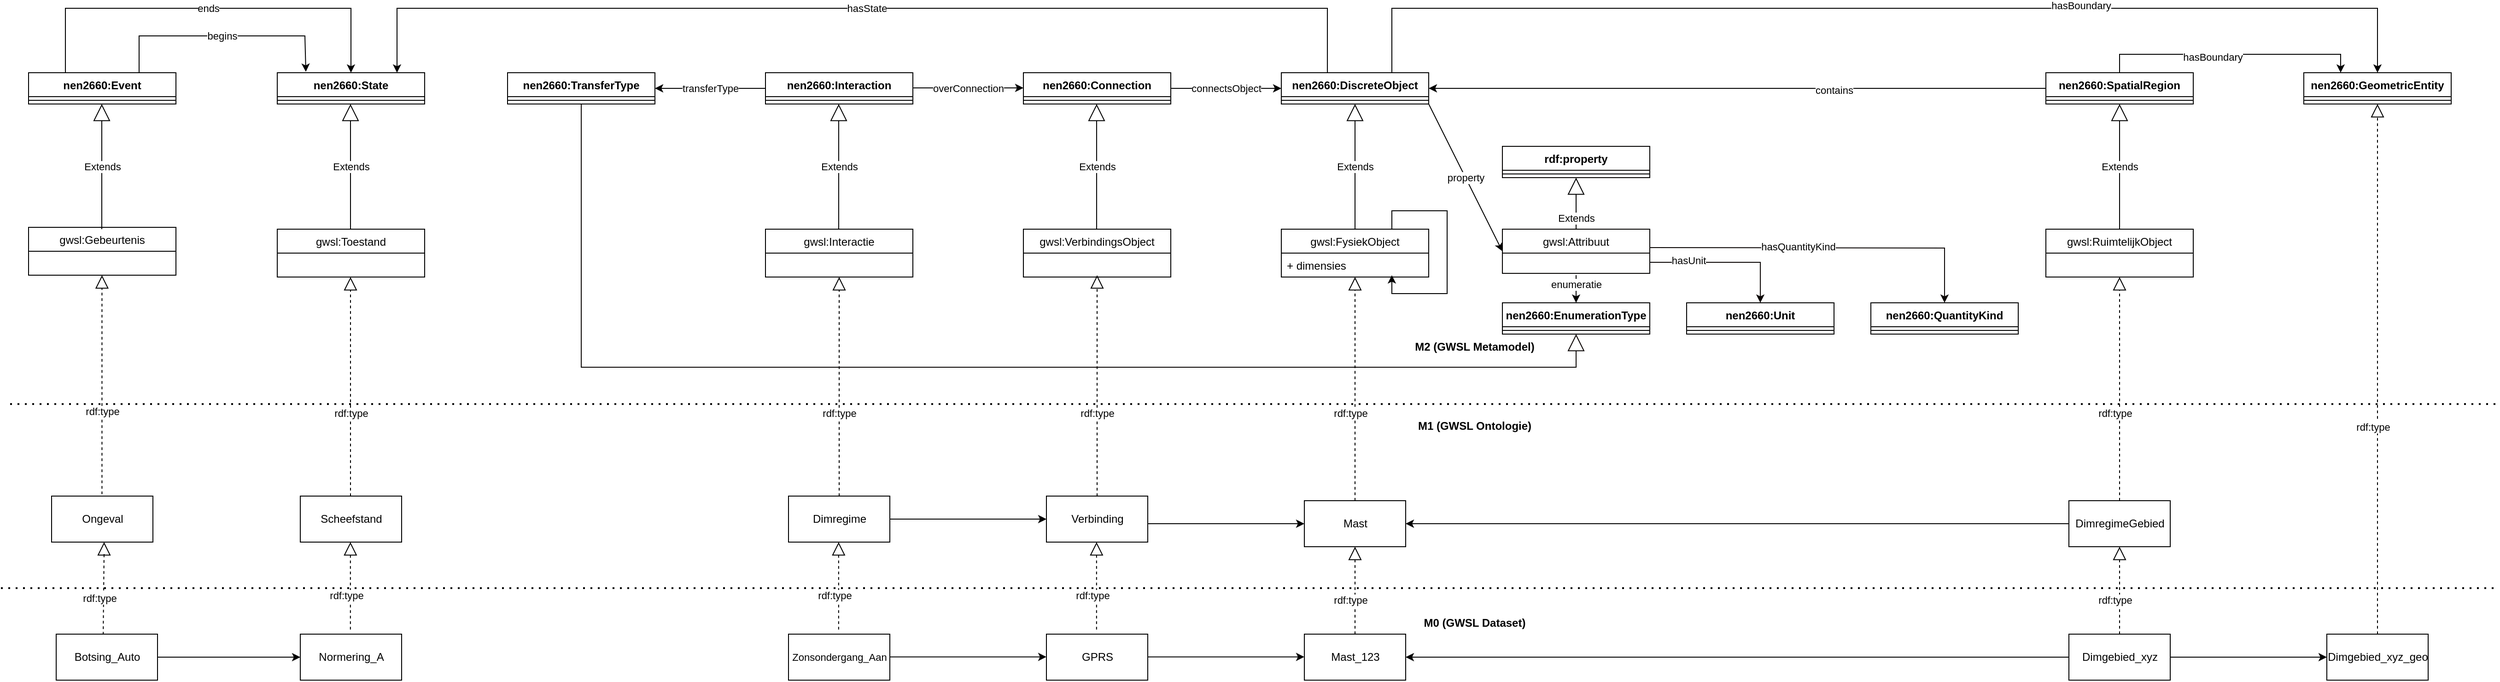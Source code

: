 <mxfile version="14.8.2" type="github">
  <diagram id="dm52R6nY966aKzihAJZx" name="Metamodel">
    <mxGraphModel dx="3327" dy="918" grid="1" gridSize="10" guides="1" tooltips="1" connect="1" arrows="1" fold="1" page="1" pageScale="1" pageWidth="1654" pageHeight="1169" math="0" shadow="0">
      <root>
        <mxCell id="0" />
        <mxCell id="1" parent="0" />
        <mxCell id="15" style="edgeStyle=orthogonalEdgeStyle;rounded=0;orthogonalLoop=1;jettySize=auto;html=1;entryX=0;entryY=0.5;entryDx=0;entryDy=0;startArrow=classic;startFill=1;endArrow=none;endFill=0;" parent="1" source="iv_Oz-Tk-qWS8nwZnw3V-1" target="iv_Oz-Tk-qWS8nwZnw3V-5" edge="1">
          <mxGeometry relative="1" as="geometry" />
        </mxCell>
        <mxCell id="16" value="contains" style="edgeLabel;html=1;align=center;verticalAlign=middle;resizable=0;points=[];" parent="15" vertex="1" connectable="0">
          <mxGeometry x="0.211" y="-2" relative="1" as="geometry">
            <mxPoint x="34" as="offset" />
          </mxGeometry>
        </mxCell>
        <mxCell id="43" style="edgeStyle=orthogonalEdgeStyle;rounded=0;orthogonalLoop=1;jettySize=auto;html=1;entryX=0.5;entryY=0;entryDx=0;entryDy=0;startArrow=none;startFill=0;endArrow=classic;endFill=1;" parent="1" source="iv_Oz-Tk-qWS8nwZnw3V-1" target="41" edge="1">
          <mxGeometry relative="1" as="geometry">
            <Array as="points">
              <mxPoint x="760" y="130" />
              <mxPoint x="1830" y="130" />
            </Array>
          </mxGeometry>
        </mxCell>
        <mxCell id="46" value="hasBoundary" style="edgeLabel;html=1;align=center;verticalAlign=middle;resizable=0;points=[];" parent="43" vertex="1" connectable="0">
          <mxGeometry x="0.352" y="3" relative="1" as="geometry">
            <mxPoint as="offset" />
          </mxGeometry>
        </mxCell>
        <mxCell id="iv_Oz-Tk-qWS8nwZnw3V-1" value="nen2660:DiscreteObject" style="swimlane;fontStyle=1;align=center;verticalAlign=top;childLayout=stackLayout;horizontal=1;startSize=26;horizontalStack=0;resizeParent=1;resizeParentMax=0;resizeLast=0;collapsible=1;marginBottom=0;" parent="1" vertex="1">
          <mxGeometry x="640" y="200" width="160" height="34" as="geometry" />
        </mxCell>
        <mxCell id="iv_Oz-Tk-qWS8nwZnw3V-3" value="" style="line;strokeWidth=1;fillColor=none;align=left;verticalAlign=middle;spacingTop=-1;spacingLeft=3;spacingRight=3;rotatable=0;labelPosition=right;points=[];portConstraint=eastwest;" parent="iv_Oz-Tk-qWS8nwZnw3V-1" vertex="1">
          <mxGeometry y="26" width="160" height="8" as="geometry" />
        </mxCell>
        <mxCell id="44" style="edgeStyle=orthogonalEdgeStyle;rounded=0;orthogonalLoop=1;jettySize=auto;html=1;exitX=0.5;exitY=0;exitDx=0;exitDy=0;entryX=0.25;entryY=0;entryDx=0;entryDy=0;startArrow=none;startFill=0;endArrow=classic;endFill=1;" parent="1" source="iv_Oz-Tk-qWS8nwZnw3V-5" target="41" edge="1">
          <mxGeometry relative="1" as="geometry" />
        </mxCell>
        <mxCell id="45" value="hasBoundary" style="edgeLabel;html=1;align=center;verticalAlign=middle;resizable=0;points=[];" parent="44" vertex="1" connectable="0">
          <mxGeometry x="-0.138" y="-3" relative="1" as="geometry">
            <mxPoint as="offset" />
          </mxGeometry>
        </mxCell>
        <mxCell id="iv_Oz-Tk-qWS8nwZnw3V-5" value="nen2660:SpatialRegion" style="swimlane;fontStyle=1;align=center;verticalAlign=top;childLayout=stackLayout;horizontal=1;startSize=26;horizontalStack=0;resizeParent=1;resizeParentMax=0;resizeLast=0;collapsible=1;marginBottom=0;" parent="1" vertex="1">
          <mxGeometry x="1470" y="200" width="160" height="34" as="geometry" />
        </mxCell>
        <mxCell id="iv_Oz-Tk-qWS8nwZnw3V-6" value="" style="line;strokeWidth=1;fillColor=none;align=left;verticalAlign=middle;spacingTop=-1;spacingLeft=3;spacingRight=3;rotatable=0;labelPosition=right;points=[];portConstraint=eastwest;" parent="iv_Oz-Tk-qWS8nwZnw3V-5" vertex="1">
          <mxGeometry y="26" width="160" height="8" as="geometry" />
        </mxCell>
        <mxCell id="2" value="gwsl:FysiekObject" style="swimlane;fontStyle=0;childLayout=stackLayout;horizontal=1;startSize=26;fillColor=none;horizontalStack=0;resizeParent=1;resizeParentMax=0;resizeLast=0;collapsible=1;marginBottom=0;" parent="1" vertex="1">
          <mxGeometry x="640" y="370" width="160" height="52" as="geometry" />
        </mxCell>
        <mxCell id="35" value="+ dimensies" style="text;strokeColor=none;fillColor=none;align=left;verticalAlign=top;spacingLeft=4;spacingRight=4;overflow=hidden;rotatable=0;points=[[0,0.5],[1,0.5]];portConstraint=eastwest;" parent="2" vertex="1">
          <mxGeometry y="26" width="160" height="26" as="geometry" />
        </mxCell>
        <mxCell id="6" value="Extends" style="endArrow=block;endSize=16;endFill=0;html=1;entryX=0.5;entryY=1;entryDx=0;entryDy=0;" parent="1" source="2" target="iv_Oz-Tk-qWS8nwZnw3V-1" edge="1">
          <mxGeometry width="160" relative="1" as="geometry">
            <mxPoint x="370" y="420" as="sourcePoint" />
            <mxPoint x="530" y="420" as="targetPoint" />
          </mxGeometry>
        </mxCell>
        <mxCell id="30" style="edgeStyle=orthogonalEdgeStyle;rounded=0;orthogonalLoop=1;jettySize=auto;html=1;entryX=0;entryY=0.5;entryDx=0;entryDy=0;startArrow=classic;startFill=1;endArrow=none;endFill=0;" parent="1" source="7" target="11" edge="1">
          <mxGeometry relative="1" as="geometry" />
        </mxCell>
        <mxCell id="7" value="Mast" style="html=1;" parent="1" vertex="1">
          <mxGeometry x="665" y="665" width="110" height="50" as="geometry" />
        </mxCell>
        <mxCell id="8" value="" style="endArrow=block;dashed=1;endFill=0;endSize=12;html=1;entryX=0.5;entryY=1;entryDx=0;entryDy=0;exitX=0.5;exitY=0;exitDx=0;exitDy=0;" parent="1" source="7" target="2" edge="1">
          <mxGeometry width="160" relative="1" as="geometry">
            <mxPoint x="750" y="600" as="sourcePoint" />
            <mxPoint x="910" y="600" as="targetPoint" />
          </mxGeometry>
        </mxCell>
        <mxCell id="9" value="rdf:type" style="edgeLabel;html=1;align=center;verticalAlign=middle;resizable=0;points=[];" parent="8" vertex="1" connectable="0">
          <mxGeometry x="-0.217" y="5" relative="1" as="geometry">
            <mxPoint as="offset" />
          </mxGeometry>
        </mxCell>
        <mxCell id="10" value="gwsl:RuimtelijkObject" style="swimlane;fontStyle=0;childLayout=stackLayout;horizontal=1;startSize=26;fillColor=none;horizontalStack=0;resizeParent=1;resizeParentMax=0;resizeLast=0;collapsible=1;marginBottom=0;" parent="1" vertex="1">
          <mxGeometry x="1470" y="370" width="160" height="52" as="geometry" />
        </mxCell>
        <mxCell id="11" value="DimregimeGebied" style="html=1;" parent="1" vertex="1">
          <mxGeometry x="1495" y="665" width="110" height="50" as="geometry" />
        </mxCell>
        <mxCell id="12" value="" style="endArrow=block;dashed=1;endFill=0;endSize=12;html=1;entryX=0.5;entryY=1;entryDx=0;entryDy=0;exitX=0.5;exitY=0;exitDx=0;exitDy=0;" parent="1" source="11" target="10" edge="1">
          <mxGeometry width="160" relative="1" as="geometry">
            <mxPoint x="1280" y="595" as="sourcePoint" />
            <mxPoint x="1280" y="432" as="targetPoint" />
          </mxGeometry>
        </mxCell>
        <mxCell id="13" value="rdf:type" style="edgeLabel;html=1;align=center;verticalAlign=middle;resizable=0;points=[];" parent="12" vertex="1" connectable="0">
          <mxGeometry x="-0.217" y="5" relative="1" as="geometry">
            <mxPoint as="offset" />
          </mxGeometry>
        </mxCell>
        <mxCell id="14" value="Extends" style="endArrow=block;endSize=16;endFill=0;html=1;entryX=0.5;entryY=1;entryDx=0;entryDy=0;exitX=0.5;exitY=0;exitDx=0;exitDy=0;" parent="1" source="10" target="iv_Oz-Tk-qWS8nwZnw3V-5" edge="1">
          <mxGeometry width="160" relative="1" as="geometry">
            <mxPoint x="1280" y="380" as="sourcePoint" />
            <mxPoint x="1280" y="244" as="targetPoint" />
          </mxGeometry>
        </mxCell>
        <mxCell id="17" value="" style="endArrow=none;dashed=1;html=1;dashPattern=1 3;strokeWidth=2;" parent="1" edge="1">
          <mxGeometry width="50" height="50" relative="1" as="geometry">
            <mxPoint x="-740" y="560" as="sourcePoint" />
            <mxPoint x="1960" y="560" as="targetPoint" />
          </mxGeometry>
        </mxCell>
        <mxCell id="18" value="" style="endArrow=none;dashed=1;html=1;dashPattern=1 3;strokeWidth=2;" parent="1" edge="1">
          <mxGeometry width="50" height="50" relative="1" as="geometry">
            <mxPoint x="-750" y="760" as="sourcePoint" />
            <mxPoint x="1960" y="760" as="targetPoint" />
          </mxGeometry>
        </mxCell>
        <mxCell id="31" style="edgeStyle=orthogonalEdgeStyle;rounded=0;orthogonalLoop=1;jettySize=auto;html=1;exitX=1;exitY=0.5;exitDx=0;exitDy=0;entryX=0;entryY=0.5;entryDx=0;entryDy=0;startArrow=classic;startFill=1;endArrow=none;endFill=0;" parent="1" source="19" target="20" edge="1">
          <mxGeometry relative="1" as="geometry" />
        </mxCell>
        <mxCell id="19" value="Mast_123" style="html=1;" parent="1" vertex="1">
          <mxGeometry x="665" y="810" width="110" height="50" as="geometry" />
        </mxCell>
        <mxCell id="51" style="edgeStyle=orthogonalEdgeStyle;rounded=0;orthogonalLoop=1;jettySize=auto;html=1;entryX=0;entryY=0.5;entryDx=0;entryDy=0;startArrow=none;startFill=0;endArrow=classic;endFill=1;" parent="1" source="20" target="47" edge="1">
          <mxGeometry relative="1" as="geometry" />
        </mxCell>
        <mxCell id="20" value="Dimgebied_xyz" style="html=1;" parent="1" vertex="1">
          <mxGeometry x="1495" y="810" width="110" height="50" as="geometry" />
        </mxCell>
        <mxCell id="22" value="" style="endArrow=block;dashed=1;endFill=0;endSize=12;html=1;entryX=0.5;entryY=1;entryDx=0;entryDy=0;exitX=0.5;exitY=0;exitDx=0;exitDy=0;" parent="1" source="20" target="11" edge="1">
          <mxGeometry width="160" relative="1" as="geometry">
            <mxPoint x="1560" y="675" as="sourcePoint" />
            <mxPoint x="1560" y="512" as="targetPoint" />
          </mxGeometry>
        </mxCell>
        <mxCell id="23" value="rdf:type" style="edgeLabel;html=1;align=center;verticalAlign=middle;resizable=0;points=[];" parent="22" vertex="1" connectable="0">
          <mxGeometry x="-0.217" y="5" relative="1" as="geometry">
            <mxPoint as="offset" />
          </mxGeometry>
        </mxCell>
        <mxCell id="24" value="" style="endArrow=block;dashed=1;endFill=0;endSize=12;html=1;entryX=0.5;entryY=1;entryDx=0;entryDy=0;exitX=0.5;exitY=0;exitDx=0;exitDy=0;" parent="1" source="19" target="7" edge="1">
          <mxGeometry width="160" relative="1" as="geometry">
            <mxPoint x="1010" y="820" as="sourcePoint" />
            <mxPoint x="1010" y="725" as="targetPoint" />
          </mxGeometry>
        </mxCell>
        <mxCell id="25" value="rdf:type" style="edgeLabel;html=1;align=center;verticalAlign=middle;resizable=0;points=[];" parent="24" vertex="1" connectable="0">
          <mxGeometry x="-0.217" y="5" relative="1" as="geometry">
            <mxPoint as="offset" />
          </mxGeometry>
        </mxCell>
        <mxCell id="26" value="M1 (GWSL Ontologie)" style="text;align=center;fontStyle=1;verticalAlign=middle;spacingLeft=3;spacingRight=3;strokeColor=none;rotatable=0;points=[[0,0.5],[1,0.5]];portConstraint=eastwest;" parent="1" vertex="1">
          <mxGeometry x="810" y="570" width="80" height="26" as="geometry" />
        </mxCell>
        <mxCell id="27" value="M2 (GWSL Metamodel)" style="text;align=center;fontStyle=1;verticalAlign=middle;spacingLeft=3;spacingRight=3;strokeColor=none;rotatable=0;points=[[0,0.5],[1,0.5]];portConstraint=eastwest;" parent="1" vertex="1">
          <mxGeometry x="810" y="484" width="80" height="26" as="geometry" />
        </mxCell>
        <mxCell id="28" value="M0 (GWSL Dataset)" style="text;align=center;fontStyle=1;verticalAlign=middle;spacingLeft=3;spacingRight=3;strokeColor=none;rotatable=0;points=[[0,0.5],[1,0.5]];portConstraint=eastwest;" parent="1" vertex="1">
          <mxGeometry x="810" y="784" width="80" height="26" as="geometry" />
        </mxCell>
        <mxCell id="41" value="nen2660:GeometricEntity" style="swimlane;fontStyle=1;align=center;verticalAlign=top;childLayout=stackLayout;horizontal=1;startSize=26;horizontalStack=0;resizeParent=1;resizeParentMax=0;resizeLast=0;collapsible=1;marginBottom=0;" parent="1" vertex="1">
          <mxGeometry x="1750" y="200" width="160" height="34" as="geometry" />
        </mxCell>
        <mxCell id="42" value="" style="line;strokeWidth=1;fillColor=none;align=left;verticalAlign=middle;spacingTop=-1;spacingLeft=3;spacingRight=3;rotatable=0;labelPosition=right;points=[];portConstraint=eastwest;" parent="41" vertex="1">
          <mxGeometry y="26" width="160" height="8" as="geometry" />
        </mxCell>
        <mxCell id="47" value="Dimgebied_xyz_geo" style="html=1;" parent="1" vertex="1">
          <mxGeometry x="1775" y="810" width="110" height="50" as="geometry" />
        </mxCell>
        <mxCell id="48" value="" style="endArrow=block;dashed=1;endFill=0;endSize=12;html=1;entryX=0.5;entryY=1;entryDx=0;entryDy=0;exitX=0.5;exitY=0;exitDx=0;exitDy=0;" parent="1" source="47" target="41" edge="1">
          <mxGeometry width="160" relative="1" as="geometry">
            <mxPoint x="1560" y="595" as="sourcePoint" />
            <mxPoint x="1560" y="432" as="targetPoint" />
          </mxGeometry>
        </mxCell>
        <mxCell id="49" value="rdf:type" style="edgeLabel;html=1;align=center;verticalAlign=middle;resizable=0;points=[];" parent="48" vertex="1" connectable="0">
          <mxGeometry x="-0.217" y="5" relative="1" as="geometry">
            <mxPoint as="offset" />
          </mxGeometry>
        </mxCell>
        <mxCell id="r1_RMhhGiwqjOMfi0Drj-51" value="nen2660:Connection" style="swimlane;fontStyle=1;align=center;verticalAlign=top;childLayout=stackLayout;horizontal=1;startSize=26;horizontalStack=0;resizeParent=1;resizeParentMax=0;resizeLast=0;collapsible=1;marginBottom=0;" parent="1" vertex="1">
          <mxGeometry x="360" y="200" width="160" height="34" as="geometry" />
        </mxCell>
        <mxCell id="r1_RMhhGiwqjOMfi0Drj-52" value="" style="line;strokeWidth=1;fillColor=none;align=left;verticalAlign=middle;spacingTop=-1;spacingLeft=3;spacingRight=3;rotatable=0;labelPosition=right;points=[];portConstraint=eastwest;" parent="r1_RMhhGiwqjOMfi0Drj-51" vertex="1">
          <mxGeometry y="26" width="160" height="8" as="geometry" />
        </mxCell>
        <mxCell id="B4RezInTu43ZJ7rqUWfC-59" value="gwsl:VerbindingsObject" style="swimlane;fontStyle=0;childLayout=stackLayout;horizontal=1;startSize=26;fillColor=none;horizontalStack=0;resizeParent=1;resizeParentMax=0;resizeLast=0;collapsible=1;marginBottom=0;" parent="1" vertex="1">
          <mxGeometry x="360" y="370" width="160" height="52" as="geometry" />
        </mxCell>
        <mxCell id="B4RezInTu43ZJ7rqUWfC-61" value="Extends" style="endArrow=block;endSize=16;endFill=0;html=1;entryX=0.5;entryY=1;entryDx=0;entryDy=0;" parent="1" edge="1">
          <mxGeometry width="160" relative="1" as="geometry">
            <mxPoint x="439.5" y="370" as="sourcePoint" />
            <mxPoint x="439.5" y="234" as="targetPoint" />
          </mxGeometry>
        </mxCell>
        <mxCell id="B4RezInTu43ZJ7rqUWfC-63" value="" style="endArrow=classic;html=1;entryX=0;entryY=0.5;entryDx=0;entryDy=0;exitX=1;exitY=0.5;exitDx=0;exitDy=0;" parent="1" source="r1_RMhhGiwqjOMfi0Drj-51" target="iv_Oz-Tk-qWS8nwZnw3V-1" edge="1">
          <mxGeometry width="50" height="50" relative="1" as="geometry">
            <mxPoint x="270" y="460" as="sourcePoint" />
            <mxPoint x="320" y="410" as="targetPoint" />
          </mxGeometry>
        </mxCell>
        <mxCell id="B4RezInTu43ZJ7rqUWfC-64" value="connectsObject" style="edgeLabel;html=1;align=center;verticalAlign=middle;resizable=0;points=[];" parent="B4RezInTu43ZJ7rqUWfC-63" connectable="0" vertex="1">
          <mxGeometry x="0.25" y="-3" relative="1" as="geometry">
            <mxPoint x="-15" y="-3" as="offset" />
          </mxGeometry>
        </mxCell>
        <mxCell id="B4RezInTu43ZJ7rqUWfC-65" value="nen2660:Interaction" style="swimlane;fontStyle=1;align=center;verticalAlign=top;childLayout=stackLayout;horizontal=1;startSize=26;horizontalStack=0;resizeParent=1;resizeParentMax=0;resizeLast=0;collapsible=1;marginBottom=0;" parent="1" vertex="1">
          <mxGeometry x="80" y="200" width="160" height="34" as="geometry" />
        </mxCell>
        <mxCell id="B4RezInTu43ZJ7rqUWfC-66" value="" style="line;strokeWidth=1;fillColor=none;align=left;verticalAlign=middle;spacingTop=-1;spacingLeft=3;spacingRight=3;rotatable=0;labelPosition=right;points=[];portConstraint=eastwest;" parent="B4RezInTu43ZJ7rqUWfC-65" vertex="1">
          <mxGeometry y="26" width="160" height="8" as="geometry" />
        </mxCell>
        <mxCell id="B4RezInTu43ZJ7rqUWfC-67" value="Verbinding" style="html=1;" parent="1" vertex="1">
          <mxGeometry x="385" y="660" width="110" height="50" as="geometry" />
        </mxCell>
        <mxCell id="B4RezInTu43ZJ7rqUWfC-68" value="" style="endArrow=block;dashed=1;endFill=0;endSize=12;html=1;exitX=0.5;exitY=0;exitDx=0;exitDy=0;" parent="1" source="B4RezInTu43ZJ7rqUWfC-67" edge="1">
          <mxGeometry width="160" relative="1" as="geometry">
            <mxPoint x="439.5" y="580" as="sourcePoint" />
            <mxPoint x="440" y="420" as="targetPoint" />
          </mxGeometry>
        </mxCell>
        <mxCell id="B4RezInTu43ZJ7rqUWfC-69" value="rdf:type" style="edgeLabel;html=1;align=center;verticalAlign=middle;resizable=0;points=[];" parent="B4RezInTu43ZJ7rqUWfC-68" connectable="0" vertex="1">
          <mxGeometry x="-0.217" y="5" relative="1" as="geometry">
            <mxPoint x="5" y="4" as="offset" />
          </mxGeometry>
        </mxCell>
        <mxCell id="B4RezInTu43ZJ7rqUWfC-70" value="" style="endArrow=classic;html=1;entryX=0;entryY=0.5;entryDx=0;entryDy=0;" parent="1" target="7" edge="1">
          <mxGeometry width="50" height="50" relative="1" as="geometry">
            <mxPoint x="495" y="690" as="sourcePoint" />
            <mxPoint x="670" y="690" as="targetPoint" />
          </mxGeometry>
        </mxCell>
        <mxCell id="B4RezInTu43ZJ7rqUWfC-71" value="gwsl:Interactie" style="swimlane;fontStyle=0;childLayout=stackLayout;horizontal=1;startSize=26;fillColor=none;horizontalStack=0;resizeParent=1;resizeParentMax=0;resizeLast=0;collapsible=1;marginBottom=0;" parent="1" vertex="1">
          <mxGeometry x="80" y="370" width="160" height="52" as="geometry" />
        </mxCell>
        <mxCell id="B4RezInTu43ZJ7rqUWfC-72" value="Extends" style="endArrow=block;endSize=16;endFill=0;html=1;entryX=0.5;entryY=1;entryDx=0;entryDy=0;" parent="1" edge="1">
          <mxGeometry width="160" relative="1" as="geometry">
            <mxPoint x="159.5" y="370" as="sourcePoint" />
            <mxPoint x="159.5" y="234" as="targetPoint" />
          </mxGeometry>
        </mxCell>
        <mxCell id="B4RezInTu43ZJ7rqUWfC-89" style="edgeStyle=orthogonalEdgeStyle;rounded=0;orthogonalLoop=1;jettySize=auto;html=1;exitX=1;exitY=0.5;exitDx=0;exitDy=0;entryX=0;entryY=0.5;entryDx=0;entryDy=0;" parent="1" source="B4RezInTu43ZJ7rqUWfC-73" target="B4RezInTu43ZJ7rqUWfC-67" edge="1">
          <mxGeometry relative="1" as="geometry" />
        </mxCell>
        <mxCell id="B4RezInTu43ZJ7rqUWfC-73" value="Dimregime" style="html=1;" parent="1" vertex="1">
          <mxGeometry x="105" y="660" width="110" height="50" as="geometry" />
        </mxCell>
        <mxCell id="B4RezInTu43ZJ7rqUWfC-74" value="" style="endArrow=block;dashed=1;endFill=0;endSize=12;html=1;exitX=0.5;exitY=0;exitDx=0;exitDy=0;entryX=0.5;entryY=1;entryDx=0;entryDy=0;" parent="1" source="B4RezInTu43ZJ7rqUWfC-73" target="B4RezInTu43ZJ7rqUWfC-71" edge="1">
          <mxGeometry width="160" relative="1" as="geometry">
            <mxPoint x="159.5" y="580" as="sourcePoint" />
            <mxPoint x="160" y="430" as="targetPoint" />
          </mxGeometry>
        </mxCell>
        <mxCell id="B4RezInTu43ZJ7rqUWfC-75" value="rdf:type" style="edgeLabel;html=1;align=center;verticalAlign=middle;resizable=0;points=[];" parent="B4RezInTu43ZJ7rqUWfC-74" connectable="0" vertex="1">
          <mxGeometry x="-0.217" y="5" relative="1" as="geometry">
            <mxPoint x="5" y="3" as="offset" />
          </mxGeometry>
        </mxCell>
        <mxCell id="B4RezInTu43ZJ7rqUWfC-77" value="" style="endArrow=classic;html=1;entryX=0;entryY=0.5;entryDx=0;entryDy=0;exitX=1;exitY=0.5;exitDx=0;exitDy=0;" parent="1" edge="1">
          <mxGeometry width="50" height="50" relative="1" as="geometry">
            <mxPoint x="240" y="216.5" as="sourcePoint" />
            <mxPoint x="360" y="216.5" as="targetPoint" />
          </mxGeometry>
        </mxCell>
        <mxCell id="B4RezInTu43ZJ7rqUWfC-78" value="overConnection" style="edgeLabel;html=1;align=center;verticalAlign=middle;resizable=0;points=[];" parent="B4RezInTu43ZJ7rqUWfC-77" connectable="0" vertex="1">
          <mxGeometry x="0.25" y="-3" relative="1" as="geometry">
            <mxPoint x="-15" y="-3" as="offset" />
          </mxGeometry>
        </mxCell>
        <mxCell id="B4RezInTu43ZJ7rqUWfC-81" value="nen2660:TransferType" style="swimlane;fontStyle=1;align=center;verticalAlign=top;childLayout=stackLayout;horizontal=1;startSize=26;horizontalStack=0;resizeParent=1;resizeParentMax=0;resizeLast=0;collapsible=1;marginBottom=0;" parent="1" vertex="1">
          <mxGeometry x="-200" y="200" width="160" height="34" as="geometry" />
        </mxCell>
        <mxCell id="B4RezInTu43ZJ7rqUWfC-82" value="" style="line;strokeWidth=1;fillColor=none;align=left;verticalAlign=middle;spacingTop=-1;spacingLeft=3;spacingRight=3;rotatable=0;labelPosition=right;points=[];portConstraint=eastwest;" parent="B4RezInTu43ZJ7rqUWfC-81" vertex="1">
          <mxGeometry y="26" width="160" height="8" as="geometry" />
        </mxCell>
        <mxCell id="B4RezInTu43ZJ7rqUWfC-84" value="" style="endArrow=classic;html=1;entryX=1;entryY=0.5;entryDx=0;entryDy=0;exitX=0;exitY=0.5;exitDx=0;exitDy=0;" parent="1" source="B4RezInTu43ZJ7rqUWfC-65" target="B4RezInTu43ZJ7rqUWfC-81" edge="1">
          <mxGeometry width="50" height="50" relative="1" as="geometry">
            <mxPoint x="50" y="160" as="sourcePoint" />
            <mxPoint x="170" y="160" as="targetPoint" />
          </mxGeometry>
        </mxCell>
        <mxCell id="B4RezInTu43ZJ7rqUWfC-85" value="transferType" style="edgeLabel;html=1;align=center;verticalAlign=middle;resizable=0;points=[];" parent="B4RezInTu43ZJ7rqUWfC-84" connectable="0" vertex="1">
          <mxGeometry x="0.25" y="-3" relative="1" as="geometry">
            <mxPoint x="15" y="3" as="offset" />
          </mxGeometry>
        </mxCell>
        <mxCell id="WbAWxhRY0L7tuLr4hEpp-51" value="GPRS" style="html=1;" parent="1" vertex="1">
          <mxGeometry x="385" y="810" width="110" height="50" as="geometry" />
        </mxCell>
        <mxCell id="WbAWxhRY0L7tuLr4hEpp-52" value="" style="endArrow=classic;html=1;entryX=0;entryY=0.5;entryDx=0;entryDy=0;" parent="1" edge="1">
          <mxGeometry width="50" height="50" relative="1" as="geometry">
            <mxPoint x="495" y="834.71" as="sourcePoint" />
            <mxPoint x="665" y="834.71" as="targetPoint" />
          </mxGeometry>
        </mxCell>
        <mxCell id="WbAWxhRY0L7tuLr4hEpp-53" value="&lt;font style=&quot;font-size: 11px&quot;&gt;Zonsondergang_Aan&lt;/font&gt;" style="html=1;" parent="1" vertex="1">
          <mxGeometry x="105" y="810" width="110" height="50" as="geometry" />
        </mxCell>
        <mxCell id="WbAWxhRY0L7tuLr4hEpp-54" value="" style="endArrow=block;dashed=1;endFill=0;endSize=12;html=1;entryX=0.5;entryY=1;entryDx=0;entryDy=0;exitX=0.5;exitY=0;exitDx=0;exitDy=0;" parent="1" edge="1">
          <mxGeometry width="160" relative="1" as="geometry">
            <mxPoint x="439.41" y="805" as="sourcePoint" />
            <mxPoint x="439.41" y="710" as="targetPoint" />
          </mxGeometry>
        </mxCell>
        <mxCell id="WbAWxhRY0L7tuLr4hEpp-55" value="rdf:type" style="edgeLabel;html=1;align=center;verticalAlign=middle;resizable=0;points=[];" parent="WbAWxhRY0L7tuLr4hEpp-54" connectable="0" vertex="1">
          <mxGeometry x="-0.217" y="5" relative="1" as="geometry">
            <mxPoint as="offset" />
          </mxGeometry>
        </mxCell>
        <mxCell id="WbAWxhRY0L7tuLr4hEpp-56" value="" style="endArrow=block;dashed=1;endFill=0;endSize=12;html=1;entryX=0.5;entryY=1;entryDx=0;entryDy=0;exitX=0.5;exitY=0;exitDx=0;exitDy=0;" parent="1" edge="1">
          <mxGeometry width="160" relative="1" as="geometry">
            <mxPoint x="159.41" y="805" as="sourcePoint" />
            <mxPoint x="159.41" y="710" as="targetPoint" />
          </mxGeometry>
        </mxCell>
        <mxCell id="WbAWxhRY0L7tuLr4hEpp-57" value="rdf:type" style="edgeLabel;html=1;align=center;verticalAlign=middle;resizable=0;points=[];" parent="WbAWxhRY0L7tuLr4hEpp-56" connectable="0" vertex="1">
          <mxGeometry x="-0.217" y="5" relative="1" as="geometry">
            <mxPoint as="offset" />
          </mxGeometry>
        </mxCell>
        <mxCell id="WbAWxhRY0L7tuLr4hEpp-58" style="edgeStyle=orthogonalEdgeStyle;rounded=0;orthogonalLoop=1;jettySize=auto;html=1;exitX=1;exitY=0.5;exitDx=0;exitDy=0;entryX=0;entryY=0.5;entryDx=0;entryDy=0;" parent="1" edge="1">
          <mxGeometry relative="1" as="geometry">
            <mxPoint x="215" y="834.71" as="sourcePoint" />
            <mxPoint x="385" y="834.71" as="targetPoint" />
          </mxGeometry>
        </mxCell>
        <mxCell id="4bvtFH2csz1d_1pca8mA-74" style="edgeStyle=orthogonalEdgeStyle;rounded=0;orthogonalLoop=1;jettySize=auto;html=1;exitX=1;exitY=0.75;exitDx=0;exitDy=0;entryX=0.5;entryY=0;entryDx=0;entryDy=0;fillColor=#f8cecc;jumpStyle=arc;strokeColor=#0A0504;" parent="1" source="55" target="4bvtFH2csz1d_1pca8mA-67" edge="1">
          <mxGeometry relative="1" as="geometry" />
        </mxCell>
        <mxCell id="4bvtFH2csz1d_1pca8mA-75" value="hasUnit" style="edgeLabel;html=1;align=center;verticalAlign=middle;resizable=0;points=[];" parent="4bvtFH2csz1d_1pca8mA-74" connectable="0" vertex="1">
          <mxGeometry x="0.105" y="-1" relative="1" as="geometry">
            <mxPoint x="-49" y="-3" as="offset" />
          </mxGeometry>
        </mxCell>
        <mxCell id="4bvtFH2csz1d_1pca8mA-61" value="nen2660:EnumerationType" style="swimlane;fontStyle=1;align=center;verticalAlign=top;childLayout=stackLayout;horizontal=1;startSize=26;horizontalStack=0;resizeParent=1;resizeParentMax=0;resizeLast=0;collapsible=1;marginBottom=0;" parent="1" vertex="1">
          <mxGeometry x="880" y="450" width="160" height="34" as="geometry" />
        </mxCell>
        <mxCell id="4bvtFH2csz1d_1pca8mA-62" value="" style="line;strokeWidth=1;fillColor=none;align=left;verticalAlign=middle;spacingTop=-1;spacingLeft=3;spacingRight=3;rotatable=0;labelPosition=right;points=[];portConstraint=eastwest;" parent="4bvtFH2csz1d_1pca8mA-61" vertex="1">
          <mxGeometry y="26" width="160" height="8" as="geometry" />
        </mxCell>
        <mxCell id="4bvtFH2csz1d_1pca8mA-66" value="property" style="curved=1;endArrow=classic;html=1;exitX=1;exitY=1;exitDx=0;exitDy=0;entryX=0;entryY=0.5;entryDx=0;entryDy=0;fillColor=#f8cecc;" parent="1" source="iv_Oz-Tk-qWS8nwZnw3V-1" target="55" edge="1">
          <mxGeometry width="50" height="50" relative="1" as="geometry">
            <mxPoint x="940" y="370" as="sourcePoint" />
            <mxPoint x="990" y="320" as="targetPoint" />
          </mxGeometry>
        </mxCell>
        <mxCell id="4bvtFH2csz1d_1pca8mA-67" value="nen2660:Unit" style="swimlane;fontStyle=1;align=center;verticalAlign=top;childLayout=stackLayout;horizontal=1;startSize=26;horizontalStack=0;resizeParent=1;resizeParentMax=0;resizeLast=0;collapsible=1;marginBottom=0;" parent="1" vertex="1">
          <mxGeometry x="1080" y="450" width="160" height="34" as="geometry" />
        </mxCell>
        <mxCell id="4bvtFH2csz1d_1pca8mA-68" value="" style="line;strokeWidth=1;fillColor=none;align=left;verticalAlign=middle;spacingTop=-1;spacingLeft=3;spacingRight=3;rotatable=0;labelPosition=right;points=[];portConstraint=eastwest;" parent="4bvtFH2csz1d_1pca8mA-67" vertex="1">
          <mxGeometry y="26" width="160" height="8" as="geometry" />
        </mxCell>
        <mxCell id="4bvtFH2csz1d_1pca8mA-69" value="nen2660:QuantityKind" style="swimlane;fontStyle=1;align=center;verticalAlign=top;childLayout=stackLayout;horizontal=1;startSize=26;horizontalStack=0;resizeParent=1;resizeParentMax=0;resizeLast=0;collapsible=1;marginBottom=0;" parent="1" vertex="1">
          <mxGeometry x="1280" y="450" width="160" height="34" as="geometry" />
        </mxCell>
        <mxCell id="4bvtFH2csz1d_1pca8mA-70" value="" style="line;strokeWidth=1;fillColor=none;align=left;verticalAlign=middle;spacingTop=-1;spacingLeft=3;spacingRight=3;rotatable=0;labelPosition=right;points=[];portConstraint=eastwest;" parent="4bvtFH2csz1d_1pca8mA-69" vertex="1">
          <mxGeometry y="26" width="160" height="8" as="geometry" />
        </mxCell>
        <mxCell id="52" value="" style="endArrow=block;endSize=16;endFill=0;html=1;entryX=0.5;entryY=1;entryDx=0;entryDy=0;exitX=0.5;exitY=1;exitDx=0;exitDy=0;fillColor=#f8cecc;strokeColor=#0A0504;rounded=0;" parent="1" source="B4RezInTu43ZJ7rqUWfC-81" target="4bvtFH2csz1d_1pca8mA-61" edge="1">
          <mxGeometry width="160" relative="1" as="geometry">
            <mxPoint x="169.5" y="380" as="sourcePoint" />
            <mxPoint x="1020" y="350" as="targetPoint" />
            <Array as="points">
              <mxPoint x="-120" y="520" />
              <mxPoint x="960" y="520" />
            </Array>
          </mxGeometry>
        </mxCell>
        <mxCell id="60" value="enumeratie" style="edgeStyle=orthogonalEdgeStyle;rounded=0;orthogonalLoop=1;jettySize=auto;html=1;entryX=0.5;entryY=0;entryDx=0;entryDy=0;jumpStyle=arc;fillColor=#f8cecc;" parent="1" target="4bvtFH2csz1d_1pca8mA-61" edge="1">
          <mxGeometry x="-0.333" relative="1" as="geometry">
            <mxPoint x="960" y="420" as="sourcePoint" />
            <Array as="points">
              <mxPoint x="960" y="430" />
              <mxPoint x="960" y="430" />
            </Array>
            <mxPoint as="offset" />
          </mxGeometry>
        </mxCell>
        <mxCell id="55" value="gwsl:Attribuut" style="swimlane;fontStyle=0;childLayout=stackLayout;horizontal=1;startSize=26;horizontalStack=0;resizeParent=1;resizeParentMax=0;resizeLast=0;collapsible=1;marginBottom=0;strokeColor=#050302;fillColor=#FFFFFF;" parent="1" vertex="1">
          <mxGeometry x="880" y="370" width="160" height="48" as="geometry" />
        </mxCell>
        <mxCell id="57" value="rdf:property" style="swimlane;fontStyle=1;align=center;verticalAlign=top;childLayout=stackLayout;horizontal=1;startSize=26;horizontalStack=0;resizeParent=1;resizeParentMax=0;resizeLast=0;collapsible=1;marginBottom=0;strokeColor=#050302;fillColor=#FFFFFF;" parent="1" vertex="1">
          <mxGeometry x="880" y="280" width="160" height="34" as="geometry" />
        </mxCell>
        <mxCell id="58" value="" style="line;strokeWidth=1;fillColor=none;align=left;verticalAlign=middle;spacingTop=-1;spacingLeft=3;spacingRight=3;rotatable=0;labelPosition=right;points=[];portConstraint=eastwest;" parent="57" vertex="1">
          <mxGeometry y="26" width="160" height="8" as="geometry" />
        </mxCell>
        <mxCell id="59" value="Extends" style="endArrow=block;endSize=16;endFill=0;html=1;entryX=0.5;entryY=1;entryDx=0;entryDy=0;exitX=0.5;exitY=0;exitDx=0;exitDy=0;" parent="1" source="55" target="57" edge="1">
          <mxGeometry x="-0.565" width="160" relative="1" as="geometry">
            <mxPoint x="420" y="84" as="sourcePoint" />
            <mxPoint x="420" y="-52" as="targetPoint" />
            <mxPoint as="offset" />
          </mxGeometry>
        </mxCell>
        <mxCell id="19ON255b8uYszDLwPAaI-69" style="edgeStyle=orthogonalEdgeStyle;rounded=0;orthogonalLoop=1;jettySize=auto;html=1;entryX=0.5;entryY=0;entryDx=0;entryDy=0;fillColor=#f8cecc;jumpStyle=arc;strokeColor=#0A0504;" parent="1" target="4bvtFH2csz1d_1pca8mA-69" edge="1">
          <mxGeometry relative="1" as="geometry">
            <mxPoint x="1040" y="390" as="sourcePoint" />
            <mxPoint x="1160" y="384" as="targetPoint" />
          </mxGeometry>
        </mxCell>
        <mxCell id="19ON255b8uYszDLwPAaI-70" value="hasQuantityKind" style="edgeLabel;html=1;align=center;verticalAlign=middle;resizable=0;points=[];" parent="19ON255b8uYszDLwPAaI-69" connectable="0" vertex="1">
          <mxGeometry x="0.105" y="-1" relative="1" as="geometry">
            <mxPoint x="-49" y="-3" as="offset" />
          </mxGeometry>
        </mxCell>
        <mxCell id="19ON255b8uYszDLwPAaI-74" value="nen2660:State" style="swimlane;fontStyle=1;align=center;verticalAlign=top;childLayout=stackLayout;horizontal=1;startSize=26;horizontalStack=0;resizeParent=1;resizeParentMax=0;resizeLast=0;collapsible=1;marginBottom=0;" parent="1" vertex="1">
          <mxGeometry x="-450" y="200" width="160" height="34" as="geometry" />
        </mxCell>
        <mxCell id="19ON255b8uYszDLwPAaI-75" value="" style="line;strokeWidth=1;fillColor=none;align=left;verticalAlign=middle;spacingTop=-1;spacingLeft=3;spacingRight=3;rotatable=0;labelPosition=right;points=[];portConstraint=eastwest;" parent="19ON255b8uYszDLwPAaI-74" vertex="1">
          <mxGeometry y="26" width="160" height="8" as="geometry" />
        </mxCell>
        <mxCell id="19ON255b8uYszDLwPAaI-77" value="hasState" style="edgeStyle=orthogonalEdgeStyle;rounded=0;orthogonalLoop=1;jettySize=auto;html=1;startArrow=none;startFill=0;endArrow=classic;endFill=1;" parent="1" edge="1">
          <mxGeometry relative="1" as="geometry">
            <Array as="points">
              <mxPoint x="690" y="200" />
              <mxPoint x="690" y="130" />
              <mxPoint x="-320" y="130" />
              <mxPoint x="-320" y="200" />
            </Array>
            <mxPoint x="680" y="200" as="sourcePoint" />
            <mxPoint x="-320" y="200" as="targetPoint" />
          </mxGeometry>
        </mxCell>
        <mxCell id="19ON255b8uYszDLwPAaI-80" value="nen2660:Event" style="swimlane;fontStyle=1;align=center;verticalAlign=top;childLayout=stackLayout;horizontal=1;startSize=26;horizontalStack=0;resizeParent=1;resizeParentMax=0;resizeLast=0;collapsible=1;marginBottom=0;" parent="1" vertex="1">
          <mxGeometry x="-720" y="200" width="160" height="34" as="geometry" />
        </mxCell>
        <mxCell id="19ON255b8uYszDLwPAaI-81" value="" style="line;strokeWidth=1;fillColor=none;align=left;verticalAlign=middle;spacingTop=-1;spacingLeft=3;spacingRight=3;rotatable=0;labelPosition=right;points=[];portConstraint=eastwest;" parent="19ON255b8uYszDLwPAaI-80" vertex="1">
          <mxGeometry y="26" width="160" height="8" as="geometry" />
        </mxCell>
        <mxCell id="19ON255b8uYszDLwPAaI-83" value="begins" style="endArrow=classic;html=1;strokeColor=#000000;exitX=0.75;exitY=0;exitDx=0;exitDy=0;entryX=0.194;entryY=-0.029;entryDx=0;entryDy=0;entryPerimeter=0;rounded=0;" parent="1" source="19ON255b8uYszDLwPAaI-80" target="19ON255b8uYszDLwPAaI-74" edge="1">
          <mxGeometry width="50" height="50" relative="1" as="geometry">
            <mxPoint x="-590" y="190" as="sourcePoint" />
            <mxPoint x="-540" y="140" as="targetPoint" />
            <Array as="points">
              <mxPoint x="-600" y="160" />
              <mxPoint x="-500" y="160" />
              <mxPoint x="-420" y="160" />
            </Array>
          </mxGeometry>
        </mxCell>
        <mxCell id="19ON255b8uYszDLwPAaI-88" value="ends" style="endArrow=classic;html=1;strokeColor=#000000;exitX=0.25;exitY=0;exitDx=0;exitDy=0;rounded=0;" parent="1" source="19ON255b8uYszDLwPAaI-80" edge="1">
          <mxGeometry width="50" height="50" relative="1" as="geometry">
            <mxPoint x="-610" y="160" as="sourcePoint" />
            <mxPoint x="-370" y="200" as="targetPoint" />
            <Array as="points">
              <mxPoint x="-680" y="130" />
              <mxPoint x="-510" y="130" />
              <mxPoint x="-370" y="130" />
              <mxPoint x="-370" y="150" />
            </Array>
          </mxGeometry>
        </mxCell>
        <mxCell id="19ON255b8uYszDLwPAaI-89" value="gwsl:Toestand" style="swimlane;fontStyle=0;childLayout=stackLayout;horizontal=1;startSize=26;fillColor=none;horizontalStack=0;resizeParent=1;resizeParentMax=0;resizeLast=0;collapsible=1;marginBottom=0;" parent="1" vertex="1">
          <mxGeometry x="-450" y="370" width="160" height="52" as="geometry" />
        </mxCell>
        <mxCell id="19ON255b8uYszDLwPAaI-90" value="gwsl:Gebeurtenis" style="swimlane;fontStyle=0;childLayout=stackLayout;horizontal=1;startSize=26;fillColor=none;horizontalStack=0;resizeParent=1;resizeParentMax=0;resizeLast=0;collapsible=1;marginBottom=0;" parent="1" vertex="1">
          <mxGeometry x="-720" y="368" width="160" height="52" as="geometry" />
        </mxCell>
        <mxCell id="19ON255b8uYszDLwPAaI-91" value="Extends" style="endArrow=block;endSize=16;endFill=0;html=1;entryX=0.5;entryY=1;entryDx=0;entryDy=0;" parent="1" edge="1">
          <mxGeometry width="160" relative="1" as="geometry">
            <mxPoint x="-370.5" y="370" as="sourcePoint" />
            <mxPoint x="-370.5" y="234" as="targetPoint" />
          </mxGeometry>
        </mxCell>
        <mxCell id="19ON255b8uYszDLwPAaI-92" value="Extends" style="endArrow=block;endSize=16;endFill=0;html=1;entryX=0.5;entryY=1;entryDx=0;entryDy=0;" parent="1" edge="1">
          <mxGeometry width="160" relative="1" as="geometry">
            <mxPoint x="-640.5" y="370" as="sourcePoint" />
            <mxPoint x="-640.5" y="234" as="targetPoint" />
          </mxGeometry>
        </mxCell>
        <mxCell id="19ON255b8uYszDLwPAaI-93" value="Scheefstand" style="html=1;" parent="1" vertex="1">
          <mxGeometry x="-425" y="660" width="110" height="50" as="geometry" />
        </mxCell>
        <mxCell id="19ON255b8uYszDLwPAaI-94" value="" style="endArrow=block;dashed=1;endFill=0;endSize=12;html=1;exitX=0.5;exitY=0;exitDx=0;exitDy=0;entryX=0.5;entryY=1;entryDx=0;entryDy=0;" parent="1" edge="1">
          <mxGeometry width="160" relative="1" as="geometry">
            <mxPoint x="-370.5" y="660" as="sourcePoint" />
            <mxPoint x="-370.5" y="422" as="targetPoint" />
          </mxGeometry>
        </mxCell>
        <mxCell id="19ON255b8uYszDLwPAaI-95" value="rdf:type" style="edgeLabel;html=1;align=center;verticalAlign=middle;resizable=0;points=[];" parent="19ON255b8uYszDLwPAaI-94" connectable="0" vertex="1">
          <mxGeometry x="-0.217" y="5" relative="1" as="geometry">
            <mxPoint x="5" y="3" as="offset" />
          </mxGeometry>
        </mxCell>
        <mxCell id="19ON255b8uYszDLwPAaI-96" value="Normering_A" style="html=1;" parent="1" vertex="1">
          <mxGeometry x="-425" y="810" width="110" height="50" as="geometry" />
        </mxCell>
        <mxCell id="19ON255b8uYszDLwPAaI-97" value="" style="endArrow=block;dashed=1;endFill=0;endSize=12;html=1;entryX=0.5;entryY=1;entryDx=0;entryDy=0;exitX=0.5;exitY=0;exitDx=0;exitDy=0;" parent="1" edge="1">
          <mxGeometry width="160" relative="1" as="geometry">
            <mxPoint x="-370.59" y="805" as="sourcePoint" />
            <mxPoint x="-370.59" y="710" as="targetPoint" />
          </mxGeometry>
        </mxCell>
        <mxCell id="19ON255b8uYszDLwPAaI-98" value="rdf:type" style="edgeLabel;html=1;align=center;verticalAlign=middle;resizable=0;points=[];" parent="19ON255b8uYszDLwPAaI-97" connectable="0" vertex="1">
          <mxGeometry x="-0.217" y="5" relative="1" as="geometry">
            <mxPoint as="offset" />
          </mxGeometry>
        </mxCell>
        <mxCell id="19ON255b8uYszDLwPAaI-99" value="Ongeval" style="html=1;" parent="1" vertex="1">
          <mxGeometry x="-695" y="660" width="110" height="50" as="geometry" />
        </mxCell>
        <mxCell id="19ON255b8uYszDLwPAaI-100" value="" style="endArrow=block;dashed=1;endFill=0;endSize=12;html=1;exitX=0.5;exitY=0;exitDx=0;exitDy=0;entryX=0.5;entryY=1;entryDx=0;entryDy=0;" parent="1" edge="1">
          <mxGeometry width="160" relative="1" as="geometry">
            <mxPoint x="-640.29" y="658" as="sourcePoint" />
            <mxPoint x="-640.29" y="420" as="targetPoint" />
          </mxGeometry>
        </mxCell>
        <mxCell id="19ON255b8uYszDLwPAaI-101" value="rdf:type" style="edgeLabel;html=1;align=center;verticalAlign=middle;resizable=0;points=[];" parent="19ON255b8uYszDLwPAaI-100" connectable="0" vertex="1">
          <mxGeometry x="-0.217" y="5" relative="1" as="geometry">
            <mxPoint x="5" y="3" as="offset" />
          </mxGeometry>
        </mxCell>
        <mxCell id="19ON255b8uYszDLwPAaI-102" value="Botsing_Auto" style="html=1;" parent="1" vertex="1">
          <mxGeometry x="-690" y="810" width="110" height="50" as="geometry" />
        </mxCell>
        <mxCell id="19ON255b8uYszDLwPAaI-103" value="" style="endArrow=block;dashed=1;endFill=0;endSize=12;html=1;exitX=0.464;exitY=0.011;exitDx=0;exitDy=0;exitPerimeter=0;" parent="1" source="19ON255b8uYszDLwPAaI-102" edge="1">
          <mxGeometry width="160" relative="1" as="geometry">
            <mxPoint x="-638.09" y="801" as="sourcePoint" />
            <mxPoint x="-638" y="710" as="targetPoint" />
            <Array as="points">
              <mxPoint x="-638" y="720" />
            </Array>
          </mxGeometry>
        </mxCell>
        <mxCell id="19ON255b8uYszDLwPAaI-104" value="rdf:type" style="edgeLabel;html=1;align=center;verticalAlign=middle;resizable=0;points=[];" parent="19ON255b8uYszDLwPAaI-103" connectable="0" vertex="1">
          <mxGeometry x="-0.217" y="5" relative="1" as="geometry">
            <mxPoint as="offset" />
          </mxGeometry>
        </mxCell>
        <mxCell id="19ON255b8uYszDLwPAaI-106" value="" style="endArrow=classic;html=1;strokeColor=#000000;exitX=1;exitY=0.5;exitDx=0;exitDy=0;entryX=0;entryY=0.5;entryDx=0;entryDy=0;" parent="1" source="19ON255b8uYszDLwPAaI-102" target="19ON255b8uYszDLwPAaI-96" edge="1">
          <mxGeometry width="50" height="50" relative="1" as="geometry">
            <mxPoint x="-820" y="720" as="sourcePoint" />
            <mxPoint x="-430" y="840" as="targetPoint" />
          </mxGeometry>
        </mxCell>
        <mxCell id="WsCO8uvbDD_CFvn_-OWO-60" value="" style="endArrow=classic;html=1;exitX=0.75;exitY=0;exitDx=0;exitDy=0;rounded=0;" edge="1" parent="1" source="2">
          <mxGeometry width="50" height="50" relative="1" as="geometry">
            <mxPoint x="770" y="350" as="sourcePoint" />
            <mxPoint x="760" y="420" as="targetPoint" />
            <Array as="points">
              <mxPoint x="760" y="350" />
              <mxPoint x="820" y="350" />
              <mxPoint x="820" y="440" />
              <mxPoint x="760" y="440" />
            </Array>
          </mxGeometry>
        </mxCell>
      </root>
    </mxGraphModel>
  </diagram>
</mxfile>

